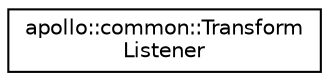 digraph "Graphical Class Hierarchy"
{
  edge [fontname="Helvetica",fontsize="10",labelfontname="Helvetica",labelfontsize="10"];
  node [fontname="Helvetica",fontsize="10",shape=record];
  rankdir="LR";
  Node1 [label="apollo::common::Transform\lListener",height=0.2,width=0.4,color="black", fillcolor="white", style="filled",URL="$classapollo_1_1common_1_1TransformListener.html"];
}
